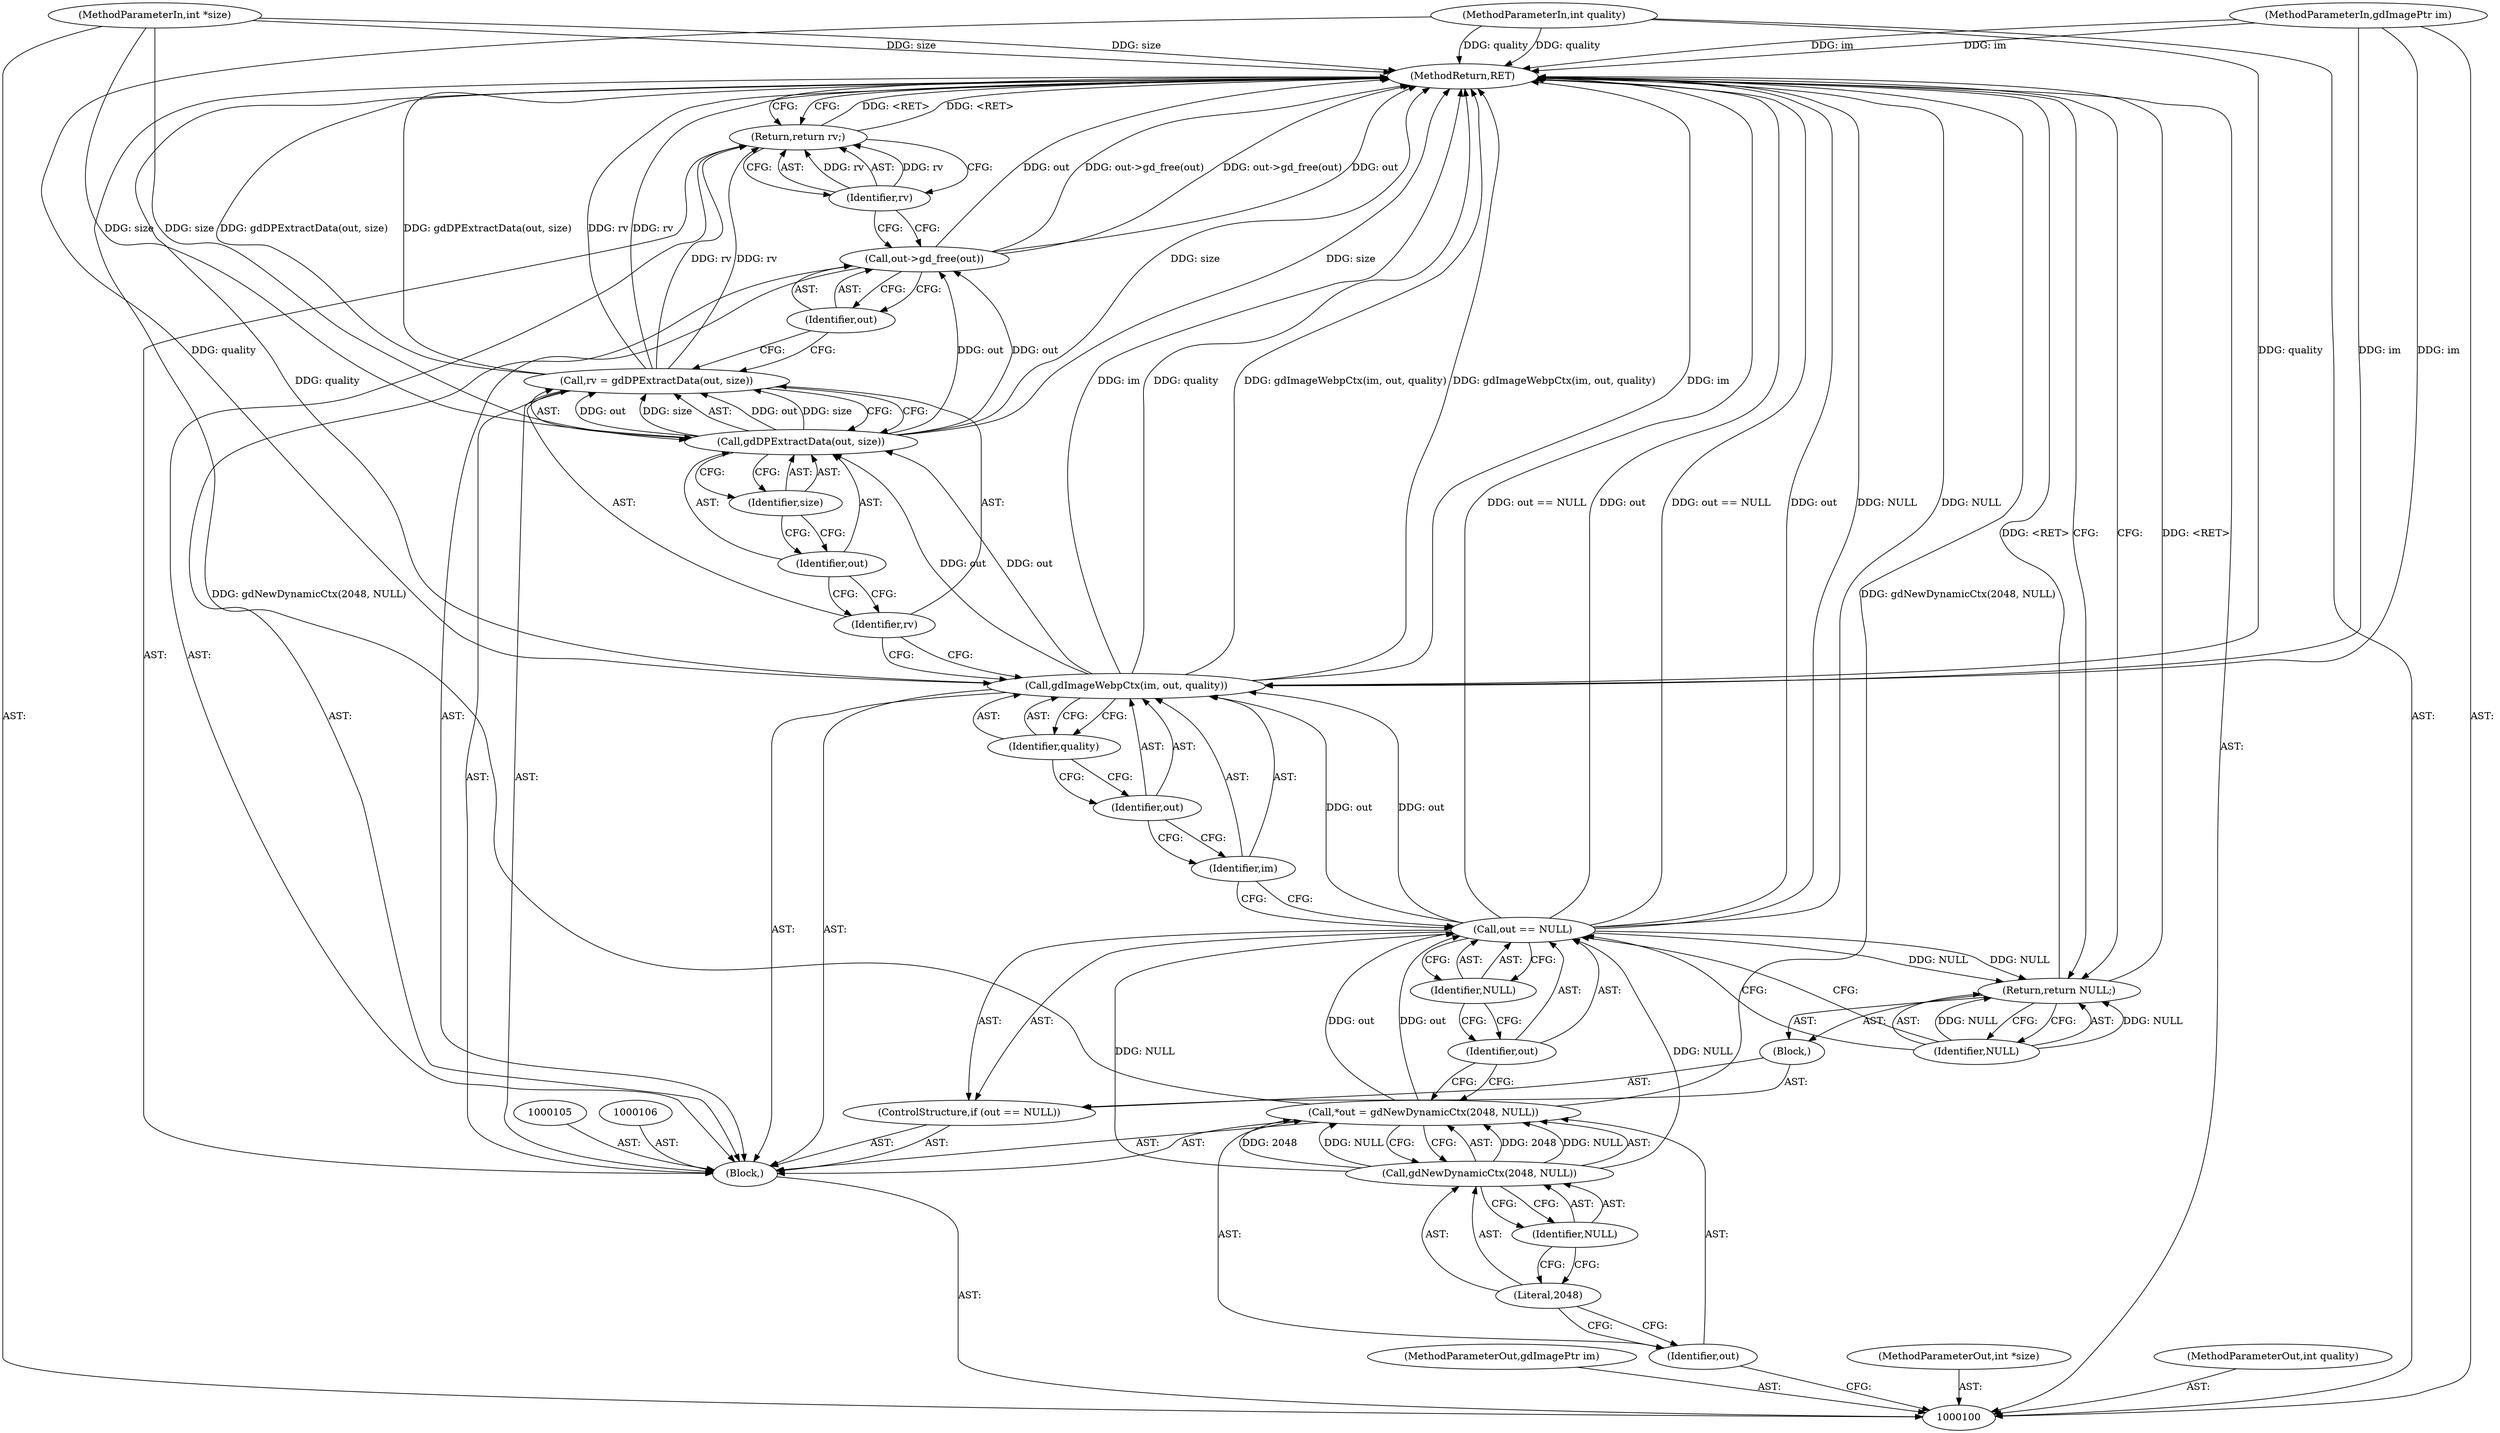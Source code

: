 digraph "1_libgd_a49feeae76d41959d85ee733925a4cf40bac61b2_3" {
"1000132" [label="(MethodReturn,RET)"];
"1000101" [label="(MethodParameterIn,gdImagePtr im)"];
"1000171" [label="(MethodParameterOut,gdImagePtr im)"];
"1000102" [label="(MethodParameterIn,int *size)"];
"1000172" [label="(MethodParameterOut,int *size)"];
"1000103" [label="(MethodParameterIn,int quality)"];
"1000173" [label="(MethodParameterOut,int quality)"];
"1000129" [label="(Identifier,out)"];
"1000128" [label="(Call,out->gd_free(out))"];
"1000130" [label="(Return,return rv;)"];
"1000131" [label="(Identifier,rv)"];
"1000104" [label="(Block,)"];
"1000108" [label="(Identifier,out)"];
"1000109" [label="(Call,gdNewDynamicCtx(2048, NULL))"];
"1000110" [label="(Literal,2048)"];
"1000111" [label="(Identifier,NULL)"];
"1000107" [label="(Call,*out = gdNewDynamicCtx(2048, NULL))"];
"1000115" [label="(Identifier,NULL)"];
"1000116" [label="(Block,)"];
"1000112" [label="(ControlStructure,if (out == NULL))"];
"1000113" [label="(Call,out == NULL)"];
"1000114" [label="(Identifier,out)"];
"1000118" [label="(Identifier,NULL)"];
"1000117" [label="(Return,return NULL;)"];
"1000119" [label="(Call,gdImageWebpCtx(im, out, quality))"];
"1000120" [label="(Identifier,im)"];
"1000121" [label="(Identifier,out)"];
"1000122" [label="(Identifier,quality)"];
"1000123" [label="(Call,rv = gdDPExtractData(out, size))"];
"1000124" [label="(Identifier,rv)"];
"1000126" [label="(Identifier,out)"];
"1000127" [label="(Identifier,size)"];
"1000125" [label="(Call,gdDPExtractData(out, size))"];
"1000132" -> "1000100"  [label="AST: "];
"1000132" -> "1000117"  [label="CFG: "];
"1000132" -> "1000130"  [label="CFG: "];
"1000117" -> "1000132"  [label="DDG: <RET>"];
"1000123" -> "1000132"  [label="DDG: gdDPExtractData(out, size)"];
"1000123" -> "1000132"  [label="DDG: rv"];
"1000113" -> "1000132"  [label="DDG: out"];
"1000113" -> "1000132"  [label="DDG: NULL"];
"1000113" -> "1000132"  [label="DDG: out == NULL"];
"1000125" -> "1000132"  [label="DDG: size"];
"1000102" -> "1000132"  [label="DDG: size"];
"1000119" -> "1000132"  [label="DDG: quality"];
"1000119" -> "1000132"  [label="DDG: gdImageWebpCtx(im, out, quality)"];
"1000119" -> "1000132"  [label="DDG: im"];
"1000128" -> "1000132"  [label="DDG: out->gd_free(out)"];
"1000128" -> "1000132"  [label="DDG: out"];
"1000107" -> "1000132"  [label="DDG: gdNewDynamicCtx(2048, NULL)"];
"1000103" -> "1000132"  [label="DDG: quality"];
"1000101" -> "1000132"  [label="DDG: im"];
"1000130" -> "1000132"  [label="DDG: <RET>"];
"1000101" -> "1000100"  [label="AST: "];
"1000101" -> "1000132"  [label="DDG: im"];
"1000101" -> "1000119"  [label="DDG: im"];
"1000171" -> "1000100"  [label="AST: "];
"1000102" -> "1000100"  [label="AST: "];
"1000102" -> "1000132"  [label="DDG: size"];
"1000102" -> "1000125"  [label="DDG: size"];
"1000172" -> "1000100"  [label="AST: "];
"1000103" -> "1000100"  [label="AST: "];
"1000103" -> "1000132"  [label="DDG: quality"];
"1000103" -> "1000119"  [label="DDG: quality"];
"1000173" -> "1000100"  [label="AST: "];
"1000129" -> "1000128"  [label="AST: "];
"1000129" -> "1000123"  [label="CFG: "];
"1000128" -> "1000129"  [label="CFG: "];
"1000128" -> "1000104"  [label="AST: "];
"1000128" -> "1000129"  [label="CFG: "];
"1000129" -> "1000128"  [label="AST: "];
"1000131" -> "1000128"  [label="CFG: "];
"1000128" -> "1000132"  [label="DDG: out->gd_free(out)"];
"1000128" -> "1000132"  [label="DDG: out"];
"1000125" -> "1000128"  [label="DDG: out"];
"1000130" -> "1000104"  [label="AST: "];
"1000130" -> "1000131"  [label="CFG: "];
"1000131" -> "1000130"  [label="AST: "];
"1000132" -> "1000130"  [label="CFG: "];
"1000130" -> "1000132"  [label="DDG: <RET>"];
"1000131" -> "1000130"  [label="DDG: rv"];
"1000123" -> "1000130"  [label="DDG: rv"];
"1000131" -> "1000130"  [label="AST: "];
"1000131" -> "1000128"  [label="CFG: "];
"1000130" -> "1000131"  [label="CFG: "];
"1000131" -> "1000130"  [label="DDG: rv"];
"1000104" -> "1000100"  [label="AST: "];
"1000105" -> "1000104"  [label="AST: "];
"1000106" -> "1000104"  [label="AST: "];
"1000107" -> "1000104"  [label="AST: "];
"1000112" -> "1000104"  [label="AST: "];
"1000119" -> "1000104"  [label="AST: "];
"1000123" -> "1000104"  [label="AST: "];
"1000128" -> "1000104"  [label="AST: "];
"1000130" -> "1000104"  [label="AST: "];
"1000108" -> "1000107"  [label="AST: "];
"1000108" -> "1000100"  [label="CFG: "];
"1000110" -> "1000108"  [label="CFG: "];
"1000109" -> "1000107"  [label="AST: "];
"1000109" -> "1000111"  [label="CFG: "];
"1000110" -> "1000109"  [label="AST: "];
"1000111" -> "1000109"  [label="AST: "];
"1000107" -> "1000109"  [label="CFG: "];
"1000109" -> "1000107"  [label="DDG: 2048"];
"1000109" -> "1000107"  [label="DDG: NULL"];
"1000109" -> "1000113"  [label="DDG: NULL"];
"1000110" -> "1000109"  [label="AST: "];
"1000110" -> "1000108"  [label="CFG: "];
"1000111" -> "1000110"  [label="CFG: "];
"1000111" -> "1000109"  [label="AST: "];
"1000111" -> "1000110"  [label="CFG: "];
"1000109" -> "1000111"  [label="CFG: "];
"1000107" -> "1000104"  [label="AST: "];
"1000107" -> "1000109"  [label="CFG: "];
"1000108" -> "1000107"  [label="AST: "];
"1000109" -> "1000107"  [label="AST: "];
"1000114" -> "1000107"  [label="CFG: "];
"1000107" -> "1000132"  [label="DDG: gdNewDynamicCtx(2048, NULL)"];
"1000109" -> "1000107"  [label="DDG: 2048"];
"1000109" -> "1000107"  [label="DDG: NULL"];
"1000107" -> "1000113"  [label="DDG: out"];
"1000115" -> "1000113"  [label="AST: "];
"1000115" -> "1000114"  [label="CFG: "];
"1000113" -> "1000115"  [label="CFG: "];
"1000116" -> "1000112"  [label="AST: "];
"1000117" -> "1000116"  [label="AST: "];
"1000112" -> "1000104"  [label="AST: "];
"1000113" -> "1000112"  [label="AST: "];
"1000116" -> "1000112"  [label="AST: "];
"1000113" -> "1000112"  [label="AST: "];
"1000113" -> "1000115"  [label="CFG: "];
"1000114" -> "1000113"  [label="AST: "];
"1000115" -> "1000113"  [label="AST: "];
"1000118" -> "1000113"  [label="CFG: "];
"1000120" -> "1000113"  [label="CFG: "];
"1000113" -> "1000132"  [label="DDG: out"];
"1000113" -> "1000132"  [label="DDG: NULL"];
"1000113" -> "1000132"  [label="DDG: out == NULL"];
"1000107" -> "1000113"  [label="DDG: out"];
"1000109" -> "1000113"  [label="DDG: NULL"];
"1000113" -> "1000117"  [label="DDG: NULL"];
"1000113" -> "1000119"  [label="DDG: out"];
"1000114" -> "1000113"  [label="AST: "];
"1000114" -> "1000107"  [label="CFG: "];
"1000115" -> "1000114"  [label="CFG: "];
"1000118" -> "1000117"  [label="AST: "];
"1000118" -> "1000113"  [label="CFG: "];
"1000117" -> "1000118"  [label="CFG: "];
"1000118" -> "1000117"  [label="DDG: NULL"];
"1000117" -> "1000116"  [label="AST: "];
"1000117" -> "1000118"  [label="CFG: "];
"1000118" -> "1000117"  [label="AST: "];
"1000132" -> "1000117"  [label="CFG: "];
"1000117" -> "1000132"  [label="DDG: <RET>"];
"1000118" -> "1000117"  [label="DDG: NULL"];
"1000113" -> "1000117"  [label="DDG: NULL"];
"1000119" -> "1000104"  [label="AST: "];
"1000119" -> "1000122"  [label="CFG: "];
"1000120" -> "1000119"  [label="AST: "];
"1000121" -> "1000119"  [label="AST: "];
"1000122" -> "1000119"  [label="AST: "];
"1000124" -> "1000119"  [label="CFG: "];
"1000119" -> "1000132"  [label="DDG: quality"];
"1000119" -> "1000132"  [label="DDG: gdImageWebpCtx(im, out, quality)"];
"1000119" -> "1000132"  [label="DDG: im"];
"1000101" -> "1000119"  [label="DDG: im"];
"1000113" -> "1000119"  [label="DDG: out"];
"1000103" -> "1000119"  [label="DDG: quality"];
"1000119" -> "1000125"  [label="DDG: out"];
"1000120" -> "1000119"  [label="AST: "];
"1000120" -> "1000113"  [label="CFG: "];
"1000121" -> "1000120"  [label="CFG: "];
"1000121" -> "1000119"  [label="AST: "];
"1000121" -> "1000120"  [label="CFG: "];
"1000122" -> "1000121"  [label="CFG: "];
"1000122" -> "1000119"  [label="AST: "];
"1000122" -> "1000121"  [label="CFG: "];
"1000119" -> "1000122"  [label="CFG: "];
"1000123" -> "1000104"  [label="AST: "];
"1000123" -> "1000125"  [label="CFG: "];
"1000124" -> "1000123"  [label="AST: "];
"1000125" -> "1000123"  [label="AST: "];
"1000129" -> "1000123"  [label="CFG: "];
"1000123" -> "1000132"  [label="DDG: gdDPExtractData(out, size)"];
"1000123" -> "1000132"  [label="DDG: rv"];
"1000125" -> "1000123"  [label="DDG: out"];
"1000125" -> "1000123"  [label="DDG: size"];
"1000123" -> "1000130"  [label="DDG: rv"];
"1000124" -> "1000123"  [label="AST: "];
"1000124" -> "1000119"  [label="CFG: "];
"1000126" -> "1000124"  [label="CFG: "];
"1000126" -> "1000125"  [label="AST: "];
"1000126" -> "1000124"  [label="CFG: "];
"1000127" -> "1000126"  [label="CFG: "];
"1000127" -> "1000125"  [label="AST: "];
"1000127" -> "1000126"  [label="CFG: "];
"1000125" -> "1000127"  [label="CFG: "];
"1000125" -> "1000123"  [label="AST: "];
"1000125" -> "1000127"  [label="CFG: "];
"1000126" -> "1000125"  [label="AST: "];
"1000127" -> "1000125"  [label="AST: "];
"1000123" -> "1000125"  [label="CFG: "];
"1000125" -> "1000132"  [label="DDG: size"];
"1000125" -> "1000123"  [label="DDG: out"];
"1000125" -> "1000123"  [label="DDG: size"];
"1000119" -> "1000125"  [label="DDG: out"];
"1000102" -> "1000125"  [label="DDG: size"];
"1000125" -> "1000128"  [label="DDG: out"];
}
